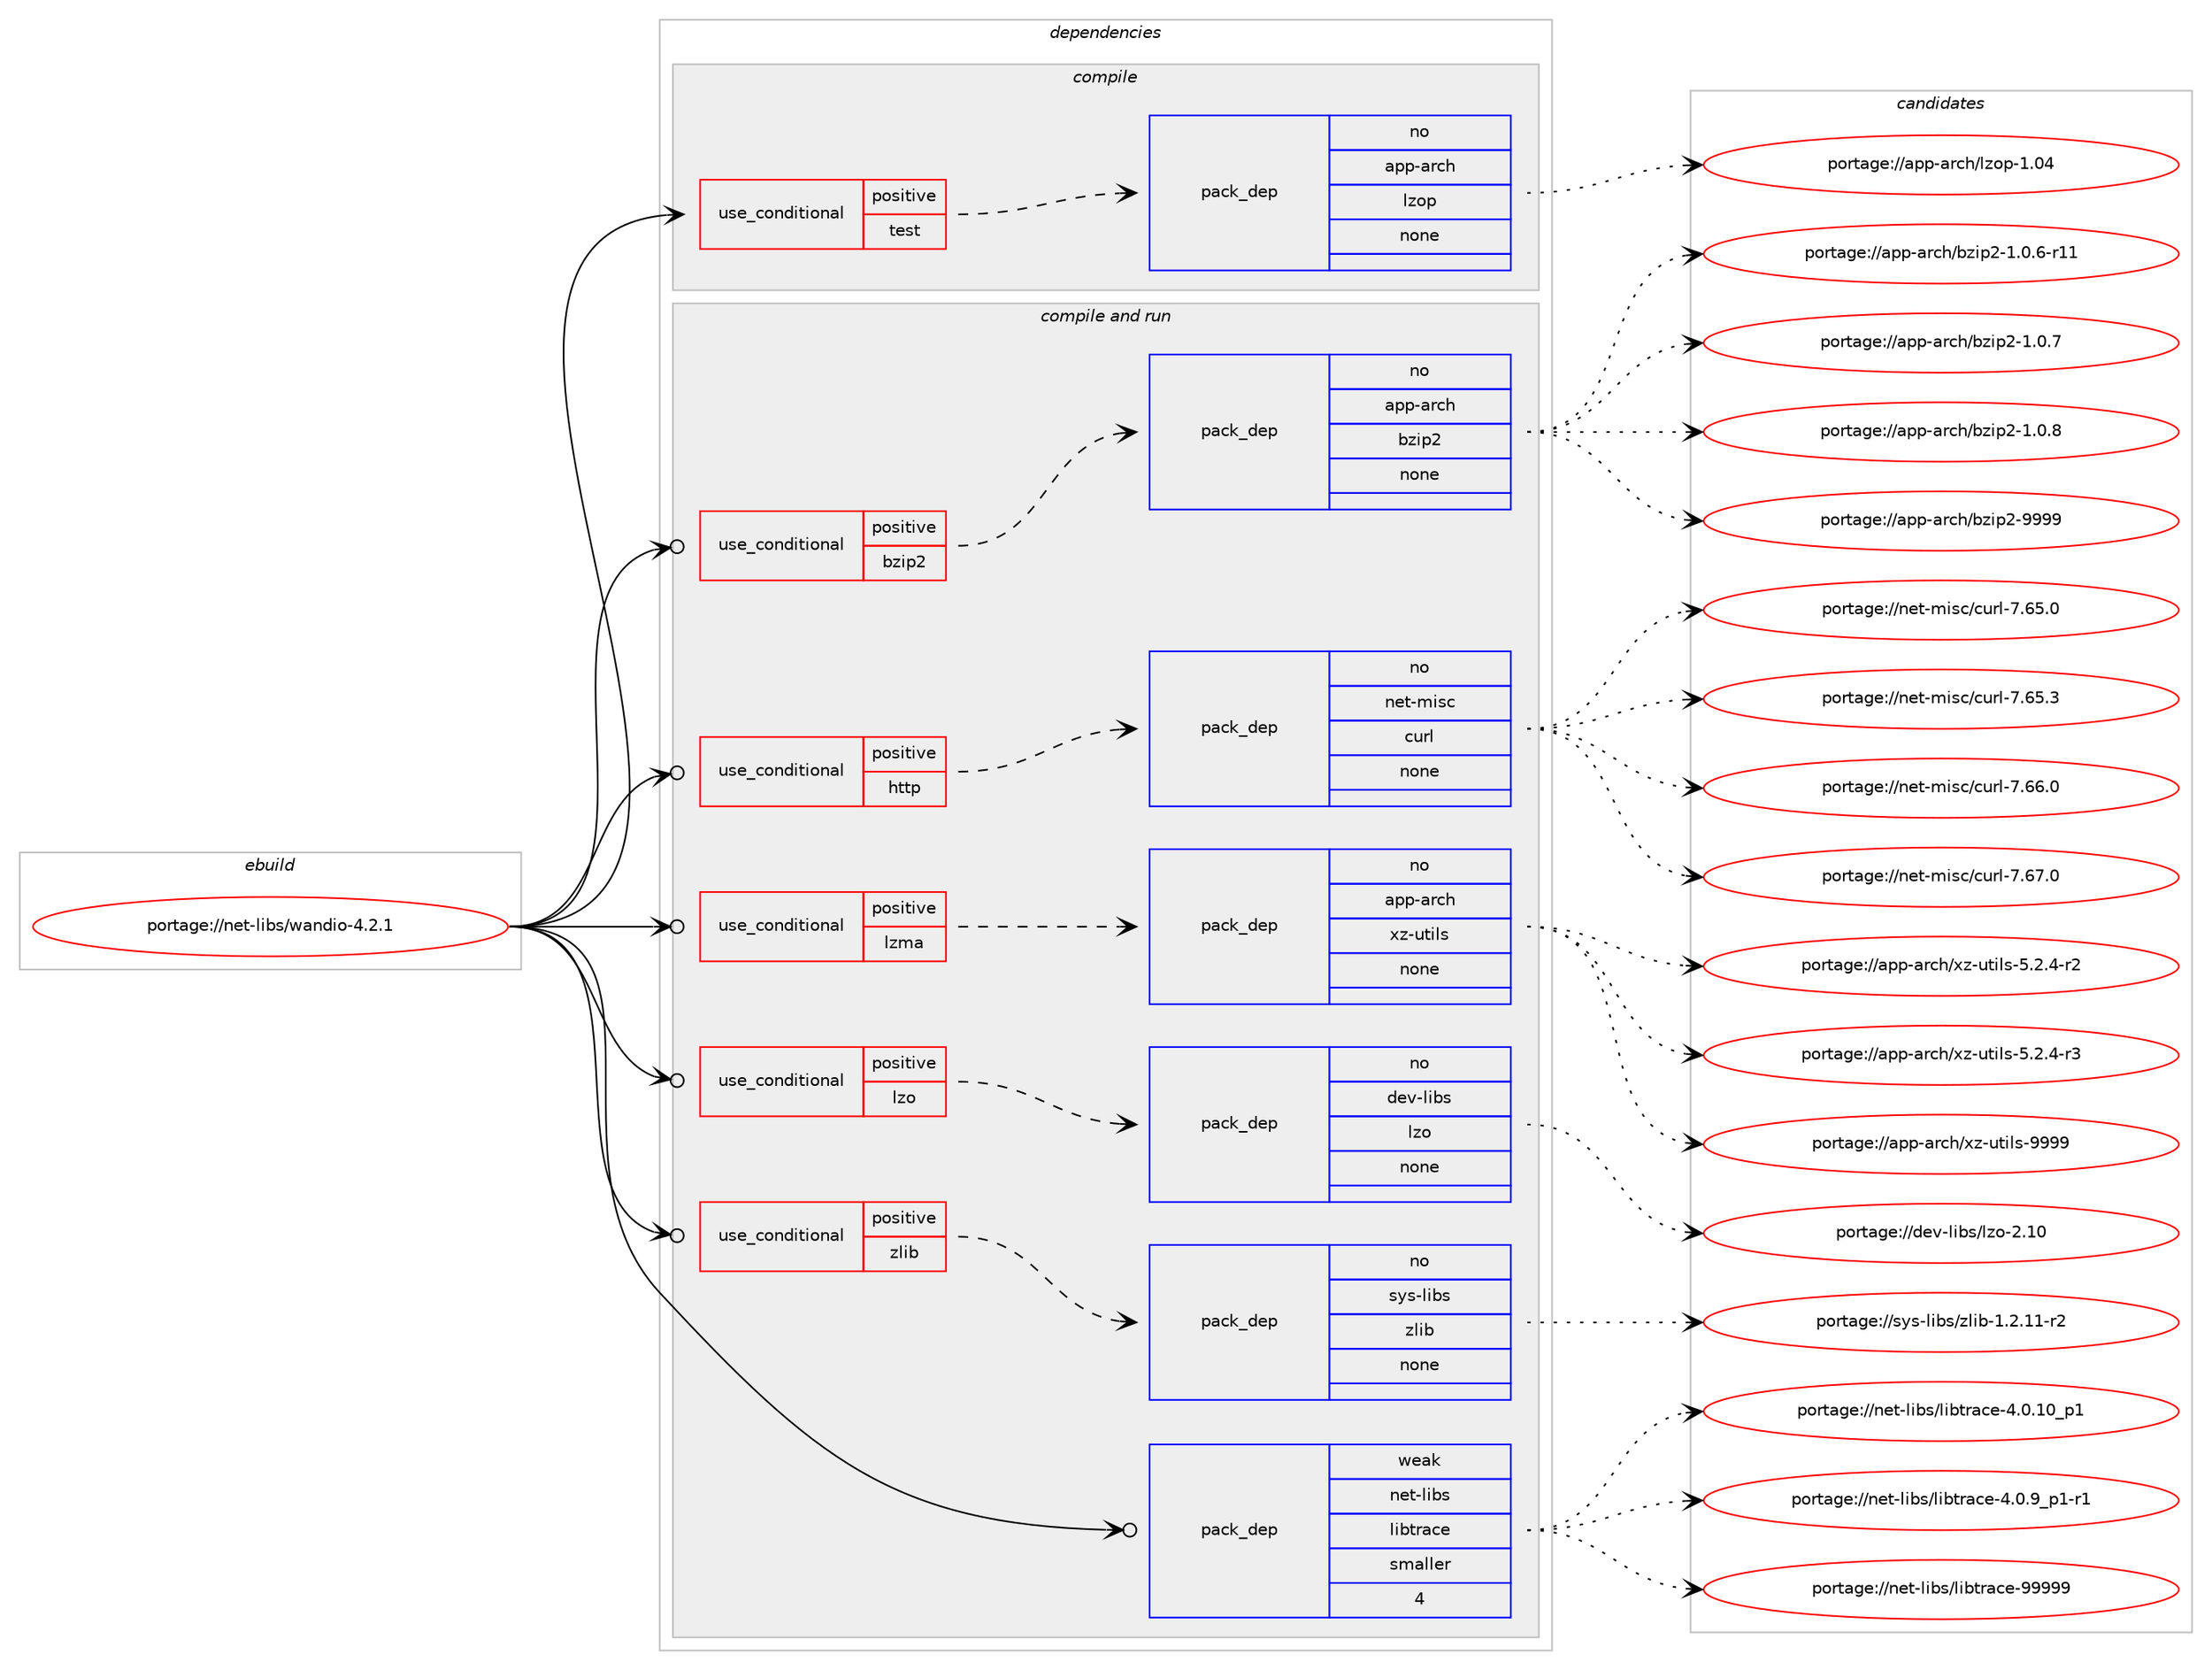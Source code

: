 digraph prolog {

# *************
# Graph options
# *************

newrank=true;
concentrate=true;
compound=true;
graph [rankdir=LR,fontname=Helvetica,fontsize=10,ranksep=1.5];#, ranksep=2.5, nodesep=0.2];
edge  [arrowhead=vee];
node  [fontname=Helvetica,fontsize=10];

# **********
# The ebuild
# **********

subgraph cluster_leftcol {
color=gray;
rank=same;
label=<<i>ebuild</i>>;
id [label="portage://net-libs/wandio-4.2.1", color=red, width=4, href="../net-libs/wandio-4.2.1.svg"];
}

# ****************
# The dependencies
# ****************

subgraph cluster_midcol {
color=gray;
label=<<i>dependencies</i>>;
subgraph cluster_compile {
fillcolor="#eeeeee";
style=filled;
label=<<i>compile</i>>;
subgraph cond90539 {
dependency361821 [label=<<TABLE BORDER="0" CELLBORDER="1" CELLSPACING="0" CELLPADDING="4"><TR><TD ROWSPAN="3" CELLPADDING="10">use_conditional</TD></TR><TR><TD>positive</TD></TR><TR><TD>test</TD></TR></TABLE>>, shape=none, color=red];
subgraph pack265260 {
dependency361822 [label=<<TABLE BORDER="0" CELLBORDER="1" CELLSPACING="0" CELLPADDING="4" WIDTH="220"><TR><TD ROWSPAN="6" CELLPADDING="30">pack_dep</TD></TR><TR><TD WIDTH="110">no</TD></TR><TR><TD>app-arch</TD></TR><TR><TD>lzop</TD></TR><TR><TD>none</TD></TR><TR><TD></TD></TR></TABLE>>, shape=none, color=blue];
}
dependency361821:e -> dependency361822:w [weight=20,style="dashed",arrowhead="vee"];
}
id:e -> dependency361821:w [weight=20,style="solid",arrowhead="vee"];
}
subgraph cluster_compileandrun {
fillcolor="#eeeeee";
style=filled;
label=<<i>compile and run</i>>;
subgraph cond90540 {
dependency361823 [label=<<TABLE BORDER="0" CELLBORDER="1" CELLSPACING="0" CELLPADDING="4"><TR><TD ROWSPAN="3" CELLPADDING="10">use_conditional</TD></TR><TR><TD>positive</TD></TR><TR><TD>bzip2</TD></TR></TABLE>>, shape=none, color=red];
subgraph pack265261 {
dependency361824 [label=<<TABLE BORDER="0" CELLBORDER="1" CELLSPACING="0" CELLPADDING="4" WIDTH="220"><TR><TD ROWSPAN="6" CELLPADDING="30">pack_dep</TD></TR><TR><TD WIDTH="110">no</TD></TR><TR><TD>app-arch</TD></TR><TR><TD>bzip2</TD></TR><TR><TD>none</TD></TR><TR><TD></TD></TR></TABLE>>, shape=none, color=blue];
}
dependency361823:e -> dependency361824:w [weight=20,style="dashed",arrowhead="vee"];
}
id:e -> dependency361823:w [weight=20,style="solid",arrowhead="odotvee"];
subgraph cond90541 {
dependency361825 [label=<<TABLE BORDER="0" CELLBORDER="1" CELLSPACING="0" CELLPADDING="4"><TR><TD ROWSPAN="3" CELLPADDING="10">use_conditional</TD></TR><TR><TD>positive</TD></TR><TR><TD>http</TD></TR></TABLE>>, shape=none, color=red];
subgraph pack265262 {
dependency361826 [label=<<TABLE BORDER="0" CELLBORDER="1" CELLSPACING="0" CELLPADDING="4" WIDTH="220"><TR><TD ROWSPAN="6" CELLPADDING="30">pack_dep</TD></TR><TR><TD WIDTH="110">no</TD></TR><TR><TD>net-misc</TD></TR><TR><TD>curl</TD></TR><TR><TD>none</TD></TR><TR><TD></TD></TR></TABLE>>, shape=none, color=blue];
}
dependency361825:e -> dependency361826:w [weight=20,style="dashed",arrowhead="vee"];
}
id:e -> dependency361825:w [weight=20,style="solid",arrowhead="odotvee"];
subgraph cond90542 {
dependency361827 [label=<<TABLE BORDER="0" CELLBORDER="1" CELLSPACING="0" CELLPADDING="4"><TR><TD ROWSPAN="3" CELLPADDING="10">use_conditional</TD></TR><TR><TD>positive</TD></TR><TR><TD>lzma</TD></TR></TABLE>>, shape=none, color=red];
subgraph pack265263 {
dependency361828 [label=<<TABLE BORDER="0" CELLBORDER="1" CELLSPACING="0" CELLPADDING="4" WIDTH="220"><TR><TD ROWSPAN="6" CELLPADDING="30">pack_dep</TD></TR><TR><TD WIDTH="110">no</TD></TR><TR><TD>app-arch</TD></TR><TR><TD>xz-utils</TD></TR><TR><TD>none</TD></TR><TR><TD></TD></TR></TABLE>>, shape=none, color=blue];
}
dependency361827:e -> dependency361828:w [weight=20,style="dashed",arrowhead="vee"];
}
id:e -> dependency361827:w [weight=20,style="solid",arrowhead="odotvee"];
subgraph cond90543 {
dependency361829 [label=<<TABLE BORDER="0" CELLBORDER="1" CELLSPACING="0" CELLPADDING="4"><TR><TD ROWSPAN="3" CELLPADDING="10">use_conditional</TD></TR><TR><TD>positive</TD></TR><TR><TD>lzo</TD></TR></TABLE>>, shape=none, color=red];
subgraph pack265264 {
dependency361830 [label=<<TABLE BORDER="0" CELLBORDER="1" CELLSPACING="0" CELLPADDING="4" WIDTH="220"><TR><TD ROWSPAN="6" CELLPADDING="30">pack_dep</TD></TR><TR><TD WIDTH="110">no</TD></TR><TR><TD>dev-libs</TD></TR><TR><TD>lzo</TD></TR><TR><TD>none</TD></TR><TR><TD></TD></TR></TABLE>>, shape=none, color=blue];
}
dependency361829:e -> dependency361830:w [weight=20,style="dashed",arrowhead="vee"];
}
id:e -> dependency361829:w [weight=20,style="solid",arrowhead="odotvee"];
subgraph cond90544 {
dependency361831 [label=<<TABLE BORDER="0" CELLBORDER="1" CELLSPACING="0" CELLPADDING="4"><TR><TD ROWSPAN="3" CELLPADDING="10">use_conditional</TD></TR><TR><TD>positive</TD></TR><TR><TD>zlib</TD></TR></TABLE>>, shape=none, color=red];
subgraph pack265265 {
dependency361832 [label=<<TABLE BORDER="0" CELLBORDER="1" CELLSPACING="0" CELLPADDING="4" WIDTH="220"><TR><TD ROWSPAN="6" CELLPADDING="30">pack_dep</TD></TR><TR><TD WIDTH="110">no</TD></TR><TR><TD>sys-libs</TD></TR><TR><TD>zlib</TD></TR><TR><TD>none</TD></TR><TR><TD></TD></TR></TABLE>>, shape=none, color=blue];
}
dependency361831:e -> dependency361832:w [weight=20,style="dashed",arrowhead="vee"];
}
id:e -> dependency361831:w [weight=20,style="solid",arrowhead="odotvee"];
subgraph pack265266 {
dependency361833 [label=<<TABLE BORDER="0" CELLBORDER="1" CELLSPACING="0" CELLPADDING="4" WIDTH="220"><TR><TD ROWSPAN="6" CELLPADDING="30">pack_dep</TD></TR><TR><TD WIDTH="110">weak</TD></TR><TR><TD>net-libs</TD></TR><TR><TD>libtrace</TD></TR><TR><TD>smaller</TD></TR><TR><TD>4</TD></TR></TABLE>>, shape=none, color=blue];
}
id:e -> dependency361833:w [weight=20,style="solid",arrowhead="odotvee"];
}
subgraph cluster_run {
fillcolor="#eeeeee";
style=filled;
label=<<i>run</i>>;
}
}

# **************
# The candidates
# **************

subgraph cluster_choices {
rank=same;
color=gray;
label=<<i>candidates</i>>;

subgraph choice265260 {
color=black;
nodesep=1;
choiceportage97112112459711499104471081221111124549464852 [label="portage://app-arch/lzop-1.04", color=red, width=4,href="../app-arch/lzop-1.04.svg"];
dependency361822:e -> choiceportage97112112459711499104471081221111124549464852:w [style=dotted,weight="100"];
}
subgraph choice265261 {
color=black;
nodesep=1;
choiceportage97112112459711499104479812210511250454946484654451144949 [label="portage://app-arch/bzip2-1.0.6-r11", color=red, width=4,href="../app-arch/bzip2-1.0.6-r11.svg"];
choiceportage97112112459711499104479812210511250454946484655 [label="portage://app-arch/bzip2-1.0.7", color=red, width=4,href="../app-arch/bzip2-1.0.7.svg"];
choiceportage97112112459711499104479812210511250454946484656 [label="portage://app-arch/bzip2-1.0.8", color=red, width=4,href="../app-arch/bzip2-1.0.8.svg"];
choiceportage971121124597114991044798122105112504557575757 [label="portage://app-arch/bzip2-9999", color=red, width=4,href="../app-arch/bzip2-9999.svg"];
dependency361824:e -> choiceportage97112112459711499104479812210511250454946484654451144949:w [style=dotted,weight="100"];
dependency361824:e -> choiceportage97112112459711499104479812210511250454946484655:w [style=dotted,weight="100"];
dependency361824:e -> choiceportage97112112459711499104479812210511250454946484656:w [style=dotted,weight="100"];
dependency361824:e -> choiceportage971121124597114991044798122105112504557575757:w [style=dotted,weight="100"];
}
subgraph choice265262 {
color=black;
nodesep=1;
choiceportage1101011164510910511599479911711410845554654534648 [label="portage://net-misc/curl-7.65.0", color=red, width=4,href="../net-misc/curl-7.65.0.svg"];
choiceportage1101011164510910511599479911711410845554654534651 [label="portage://net-misc/curl-7.65.3", color=red, width=4,href="../net-misc/curl-7.65.3.svg"];
choiceportage1101011164510910511599479911711410845554654544648 [label="portage://net-misc/curl-7.66.0", color=red, width=4,href="../net-misc/curl-7.66.0.svg"];
choiceportage1101011164510910511599479911711410845554654554648 [label="portage://net-misc/curl-7.67.0", color=red, width=4,href="../net-misc/curl-7.67.0.svg"];
dependency361826:e -> choiceportage1101011164510910511599479911711410845554654534648:w [style=dotted,weight="100"];
dependency361826:e -> choiceportage1101011164510910511599479911711410845554654534651:w [style=dotted,weight="100"];
dependency361826:e -> choiceportage1101011164510910511599479911711410845554654544648:w [style=dotted,weight="100"];
dependency361826:e -> choiceportage1101011164510910511599479911711410845554654554648:w [style=dotted,weight="100"];
}
subgraph choice265263 {
color=black;
nodesep=1;
choiceportage9711211245971149910447120122451171161051081154553465046524511450 [label="portage://app-arch/xz-utils-5.2.4-r2", color=red, width=4,href="../app-arch/xz-utils-5.2.4-r2.svg"];
choiceportage9711211245971149910447120122451171161051081154553465046524511451 [label="portage://app-arch/xz-utils-5.2.4-r3", color=red, width=4,href="../app-arch/xz-utils-5.2.4-r3.svg"];
choiceportage9711211245971149910447120122451171161051081154557575757 [label="portage://app-arch/xz-utils-9999", color=red, width=4,href="../app-arch/xz-utils-9999.svg"];
dependency361828:e -> choiceportage9711211245971149910447120122451171161051081154553465046524511450:w [style=dotted,weight="100"];
dependency361828:e -> choiceportage9711211245971149910447120122451171161051081154553465046524511451:w [style=dotted,weight="100"];
dependency361828:e -> choiceportage9711211245971149910447120122451171161051081154557575757:w [style=dotted,weight="100"];
}
subgraph choice265264 {
color=black;
nodesep=1;
choiceportage1001011184510810598115471081221114550464948 [label="portage://dev-libs/lzo-2.10", color=red, width=4,href="../dev-libs/lzo-2.10.svg"];
dependency361830:e -> choiceportage1001011184510810598115471081221114550464948:w [style=dotted,weight="100"];
}
subgraph choice265265 {
color=black;
nodesep=1;
choiceportage11512111545108105981154712210810598454946504649494511450 [label="portage://sys-libs/zlib-1.2.11-r2", color=red, width=4,href="../sys-libs/zlib-1.2.11-r2.svg"];
dependency361832:e -> choiceportage11512111545108105981154712210810598454946504649494511450:w [style=dotted,weight="100"];
}
subgraph choice265266 {
color=black;
nodesep=1;
choiceportage110101116451081059811547108105981161149799101455246484649489511249 [label="portage://net-libs/libtrace-4.0.10_p1", color=red, width=4,href="../net-libs/libtrace-4.0.10_p1.svg"];
choiceportage11010111645108105981154710810598116114979910145524648465795112494511449 [label="portage://net-libs/libtrace-4.0.9_p1-r1", color=red, width=4,href="../net-libs/libtrace-4.0.9_p1-r1.svg"];
choiceportage110101116451081059811547108105981161149799101455757575757 [label="portage://net-libs/libtrace-99999", color=red, width=4,href="../net-libs/libtrace-99999.svg"];
dependency361833:e -> choiceportage110101116451081059811547108105981161149799101455246484649489511249:w [style=dotted,weight="100"];
dependency361833:e -> choiceportage11010111645108105981154710810598116114979910145524648465795112494511449:w [style=dotted,weight="100"];
dependency361833:e -> choiceportage110101116451081059811547108105981161149799101455757575757:w [style=dotted,weight="100"];
}
}

}
